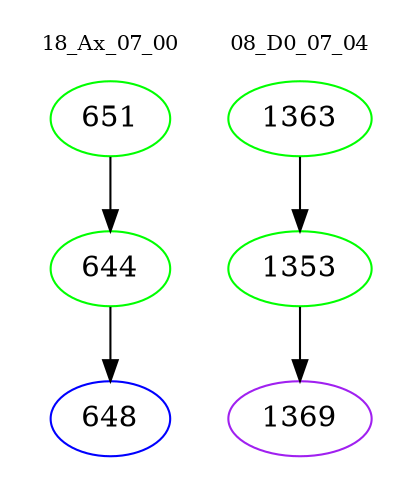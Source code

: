 digraph{
subgraph cluster_0 {
color = white
label = "18_Ax_07_00";
fontsize=10;
T0_651 [label="651", color="green"]
T0_651 -> T0_644 [color="black"]
T0_644 [label="644", color="green"]
T0_644 -> T0_648 [color="black"]
T0_648 [label="648", color="blue"]
}
subgraph cluster_1 {
color = white
label = "08_D0_07_04";
fontsize=10;
T1_1363 [label="1363", color="green"]
T1_1363 -> T1_1353 [color="black"]
T1_1353 [label="1353", color="green"]
T1_1353 -> T1_1369 [color="black"]
T1_1369 [label="1369", color="purple"]
}
}
